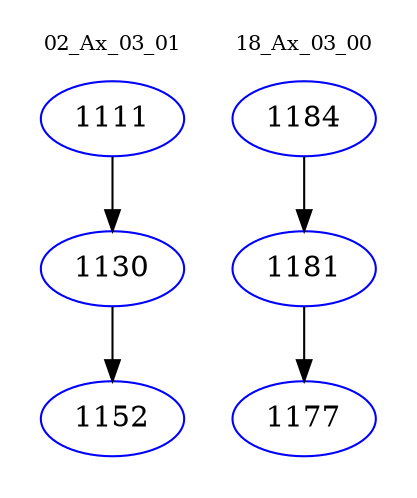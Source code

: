digraph{
subgraph cluster_0 {
color = white
label = "02_Ax_03_01";
fontsize=10;
T0_1111 [label="1111", color="blue"]
T0_1111 -> T0_1130 [color="black"]
T0_1130 [label="1130", color="blue"]
T0_1130 -> T0_1152 [color="black"]
T0_1152 [label="1152", color="blue"]
}
subgraph cluster_1 {
color = white
label = "18_Ax_03_00";
fontsize=10;
T1_1184 [label="1184", color="blue"]
T1_1184 -> T1_1181 [color="black"]
T1_1181 [label="1181", color="blue"]
T1_1181 -> T1_1177 [color="black"]
T1_1177 [label="1177", color="blue"]
}
}
